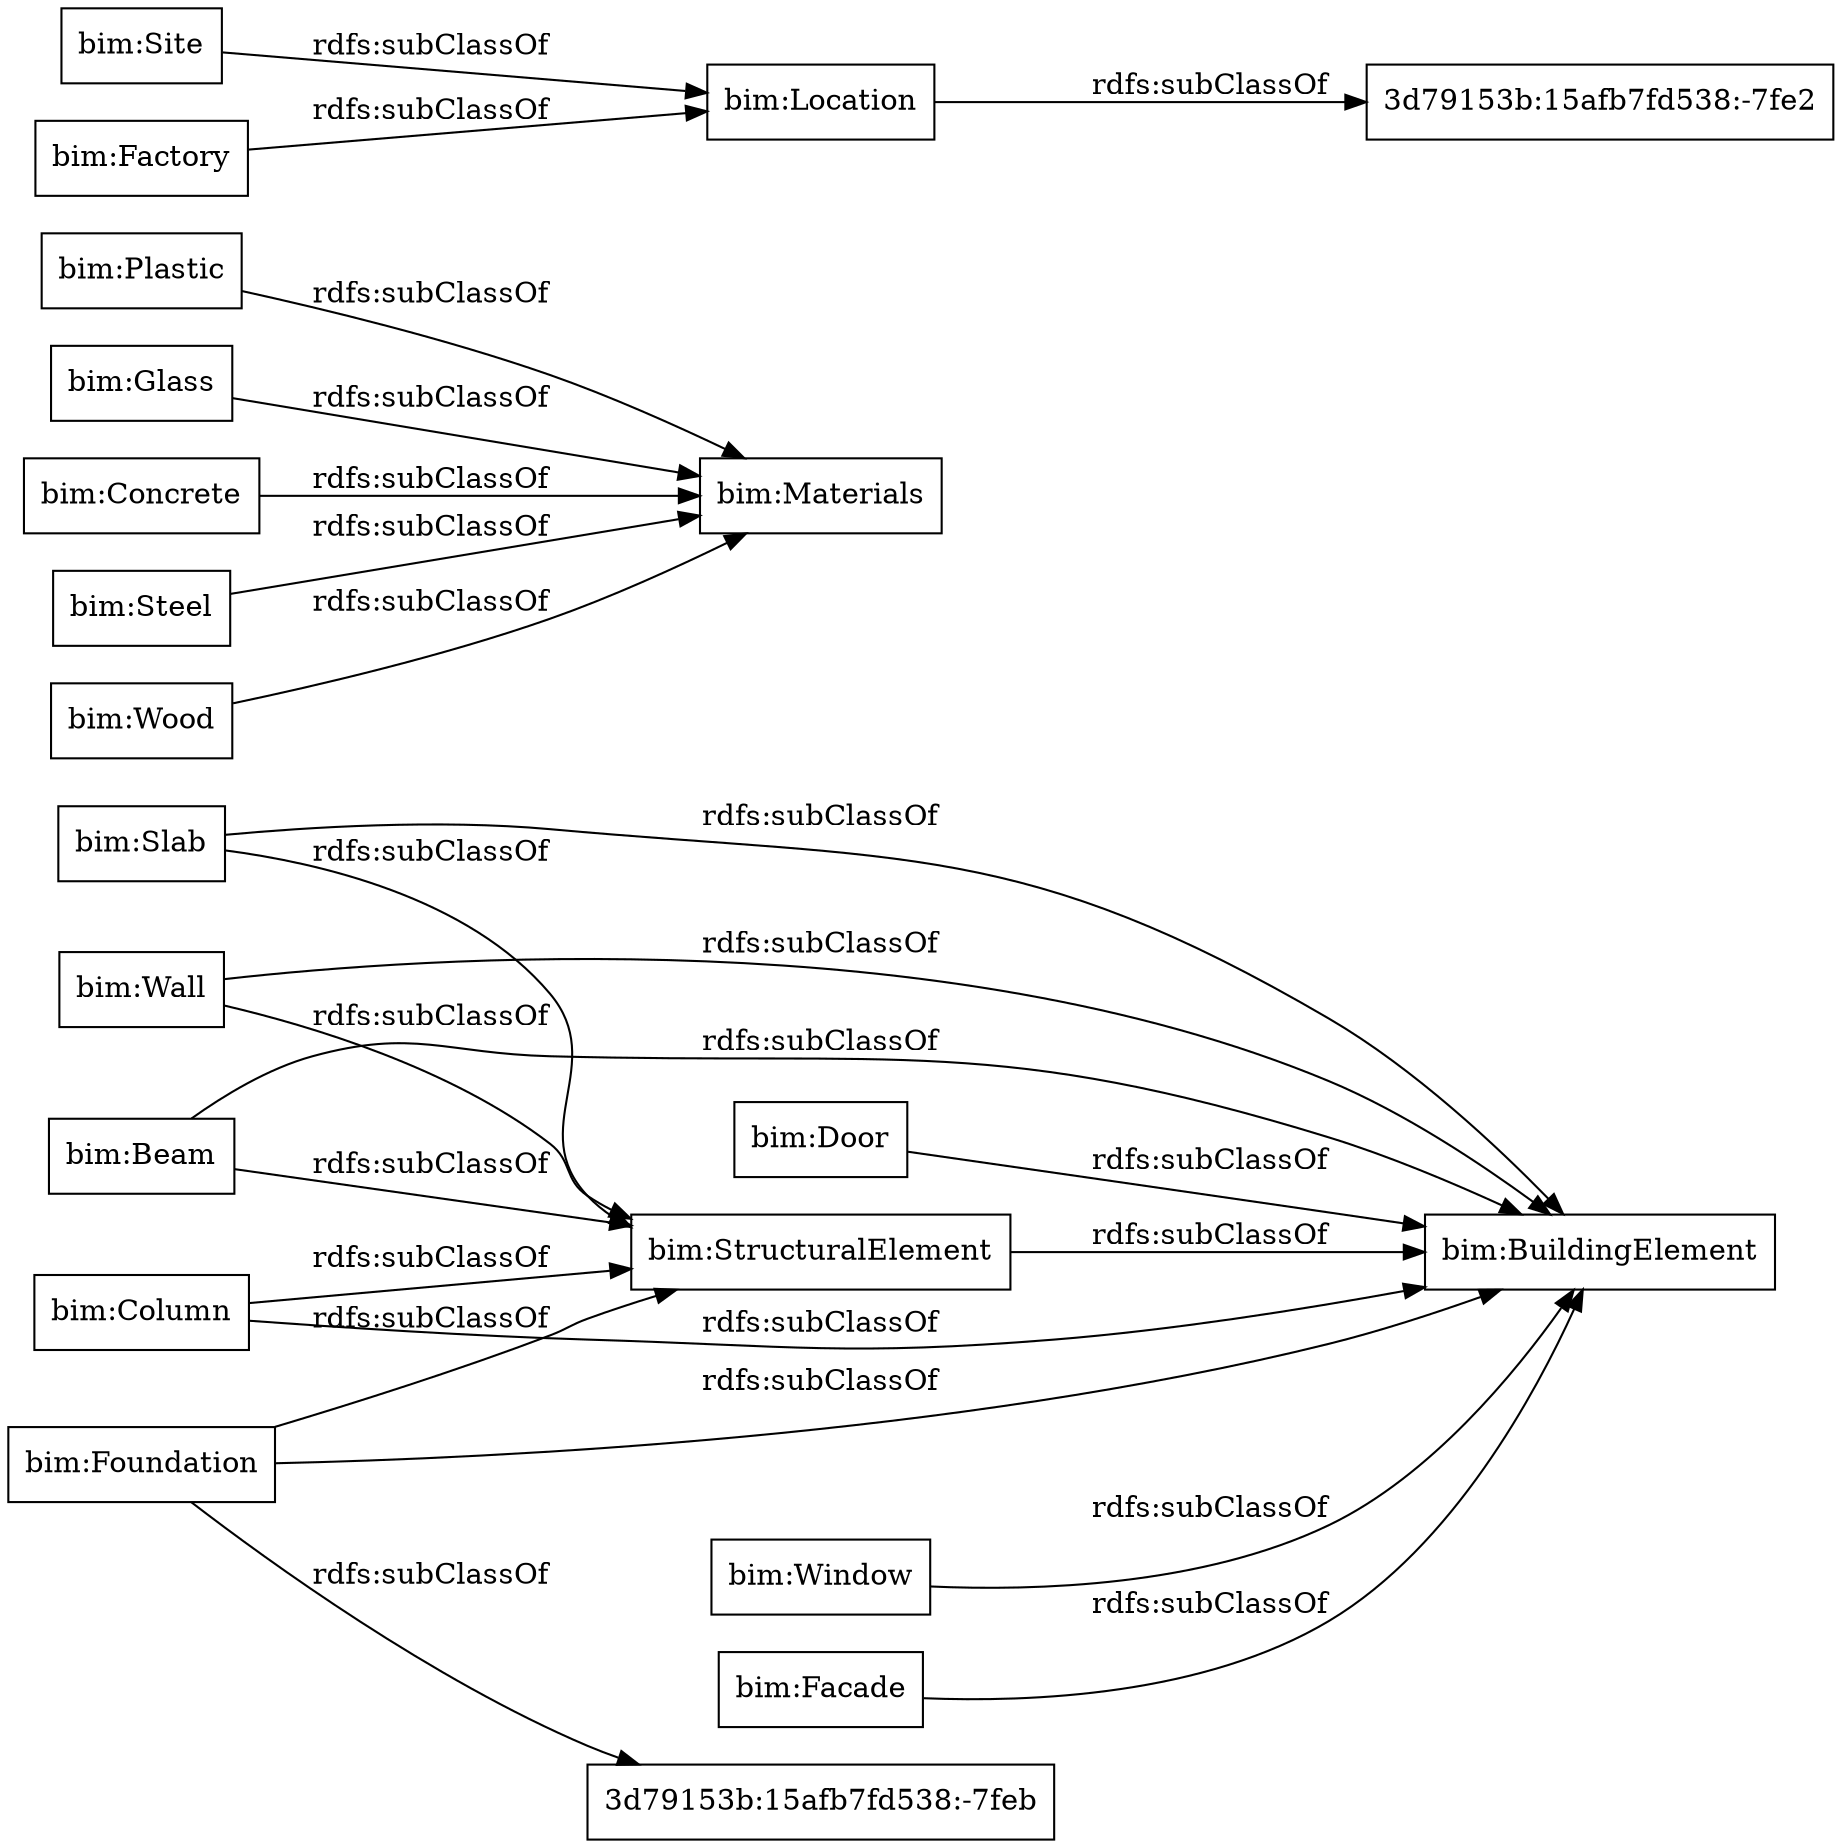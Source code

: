 digraph ar2dtool_diagram { 
rankdir=LR;
size="1000"
node [shape = rectangle, color="black"]; "bim:BuildingElement" "bim:Slab" "bim:Wall" "bim:Beam" "bim:Plastic" "bim:Glass" "bim:Concrete" "bim:Location" "bim:Door" "bim:Steel" "bim:Materials" "bim:Site" "bim:StructuralElement" "bim:Foundation" "bim:Wood" "bim:Column" "bim:Factory" "3d79153b:15afb7fd538:-7fe2" "bim:Window" "3d79153b:15afb7fd538:-7feb" "bim:Facade" ; /*classes style*/
	"bim:Site" -> "bim:Location" [ label = "rdfs:subClassOf" ];
	"bim:Wood" -> "bim:Materials" [ label = "rdfs:subClassOf" ];
	"bim:Foundation" -> "3d79153b:15afb7fd538:-7feb" [ label = "rdfs:subClassOf" ];
	"bim:Foundation" -> "bim:StructuralElement" [ label = "rdfs:subClassOf" ];
	"bim:Foundation" -> "bim:BuildingElement" [ label = "rdfs:subClassOf" ];
	"bim:Door" -> "bim:BuildingElement" [ label = "rdfs:subClassOf" ];
	"bim:Glass" -> "bim:Materials" [ label = "rdfs:subClassOf" ];
	"bim:Wall" -> "bim:StructuralElement" [ label = "rdfs:subClassOf" ];
	"bim:Wall" -> "bim:BuildingElement" [ label = "rdfs:subClassOf" ];
	"bim:Steel" -> "bim:Materials" [ label = "rdfs:subClassOf" ];
	"bim:Beam" -> "bim:StructuralElement" [ label = "rdfs:subClassOf" ];
	"bim:Beam" -> "bim:BuildingElement" [ label = "rdfs:subClassOf" ];
	"bim:Factory" -> "bim:Location" [ label = "rdfs:subClassOf" ];
	"bim:Facade" -> "bim:BuildingElement" [ label = "rdfs:subClassOf" ];
	"bim:Column" -> "bim:StructuralElement" [ label = "rdfs:subClassOf" ];
	"bim:Column" -> "bim:BuildingElement" [ label = "rdfs:subClassOf" ];
	"bim:Window" -> "bim:BuildingElement" [ label = "rdfs:subClassOf" ];
	"bim:Slab" -> "bim:StructuralElement" [ label = "rdfs:subClassOf" ];
	"bim:Slab" -> "bim:BuildingElement" [ label = "rdfs:subClassOf" ];
	"bim:StructuralElement" -> "bim:BuildingElement" [ label = "rdfs:subClassOf" ];
	"bim:Location" -> "3d79153b:15afb7fd538:-7fe2" [ label = "rdfs:subClassOf" ];
	"bim:Plastic" -> "bim:Materials" [ label = "rdfs:subClassOf" ];
	"bim:Concrete" -> "bim:Materials" [ label = "rdfs:subClassOf" ];

}
